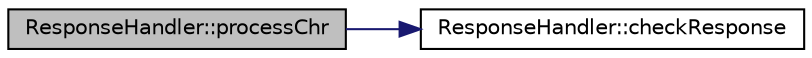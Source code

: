 digraph "ResponseHandler::processChr"
{
 // LATEX_PDF_SIZE
  edge [fontname="Helvetica",fontsize="10",labelfontname="Helvetica",labelfontsize="10"];
  node [fontname="Helvetica",fontsize="10",shape=record];
  rankdir="LR";
  Node1 [label="ResponseHandler::processChr",height=0.2,width=0.4,color="black", fillcolor="grey75", style="filled", fontcolor="black",tooltip="Each received character is sent to this function. If the char is '@', it signales the begining of the..."];
  Node1 -> Node2 [color="midnightblue",fontsize="10",style="solid",fontname="Helvetica"];
  Node2 [label="ResponseHandler::checkResponse",height=0.2,width=0.4,color="black", fillcolor="white", style="filled",URL="$class_response_handler.html#a4567b11669d402ae2a6ea31d9c2626e5",tooltip="Check if the response was valid or not."];
}
